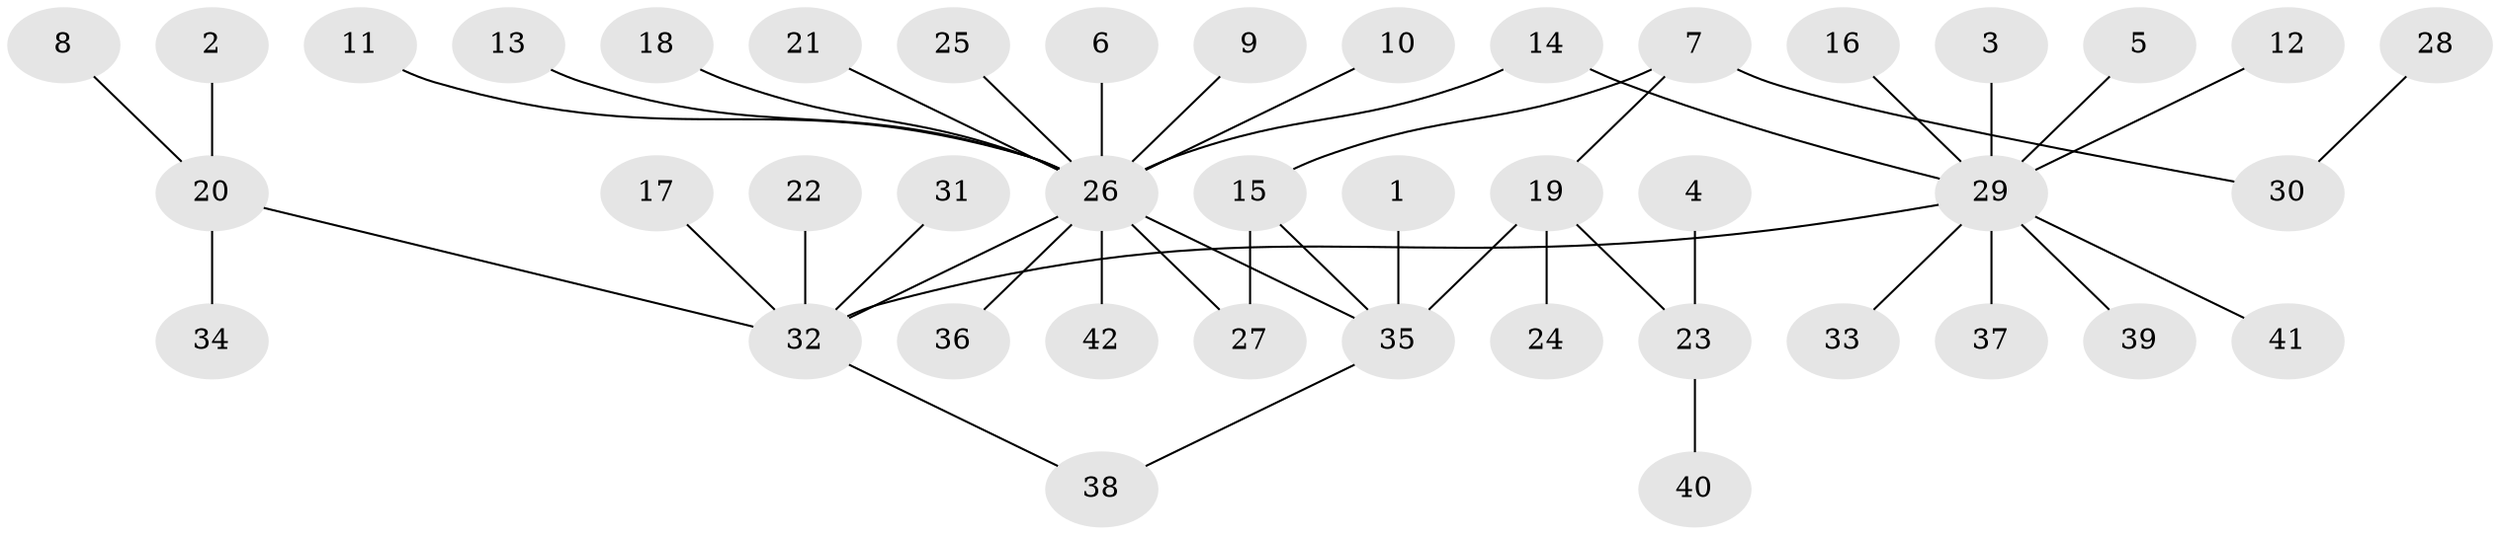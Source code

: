 // original degree distribution, {8: 0.009523809523809525, 2: 0.20952380952380953, 17: 0.009523809523809525, 5: 0.0380952380952381, 10: 0.009523809523809525, 1: 0.6, 13: 0.009523809523809525, 3: 0.08571428571428572, 6: 0.01904761904761905, 4: 0.009523809523809525}
// Generated by graph-tools (version 1.1) at 2025/36/03/04/25 23:36:40]
// undirected, 42 vertices, 45 edges
graph export_dot {
  node [color=gray90,style=filled];
  1;
  2;
  3;
  4;
  5;
  6;
  7;
  8;
  9;
  10;
  11;
  12;
  13;
  14;
  15;
  16;
  17;
  18;
  19;
  20;
  21;
  22;
  23;
  24;
  25;
  26;
  27;
  28;
  29;
  30;
  31;
  32;
  33;
  34;
  35;
  36;
  37;
  38;
  39;
  40;
  41;
  42;
  1 -- 35 [weight=1.0];
  2 -- 20 [weight=1.0];
  3 -- 29 [weight=1.0];
  4 -- 23 [weight=1.0];
  5 -- 29 [weight=1.0];
  6 -- 26 [weight=1.0];
  7 -- 15 [weight=1.0];
  7 -- 19 [weight=1.0];
  7 -- 30 [weight=1.0];
  8 -- 20 [weight=1.0];
  9 -- 26 [weight=1.0];
  10 -- 26 [weight=1.0];
  11 -- 26 [weight=1.0];
  12 -- 29 [weight=1.0];
  13 -- 26 [weight=1.0];
  14 -- 26 [weight=2.0];
  14 -- 29 [weight=1.0];
  15 -- 27 [weight=1.0];
  15 -- 35 [weight=1.0];
  16 -- 29 [weight=1.0];
  17 -- 32 [weight=1.0];
  18 -- 26 [weight=1.0];
  19 -- 23 [weight=1.0];
  19 -- 24 [weight=1.0];
  19 -- 35 [weight=1.0];
  20 -- 32 [weight=1.0];
  20 -- 34 [weight=1.0];
  21 -- 26 [weight=1.0];
  22 -- 32 [weight=1.0];
  23 -- 40 [weight=1.0];
  25 -- 26 [weight=1.0];
  26 -- 27 [weight=1.0];
  26 -- 32 [weight=1.0];
  26 -- 35 [weight=1.0];
  26 -- 36 [weight=1.0];
  26 -- 42 [weight=1.0];
  28 -- 30 [weight=1.0];
  29 -- 32 [weight=1.0];
  29 -- 33 [weight=1.0];
  29 -- 37 [weight=1.0];
  29 -- 39 [weight=1.0];
  29 -- 41 [weight=1.0];
  31 -- 32 [weight=1.0];
  32 -- 38 [weight=1.0];
  35 -- 38 [weight=1.0];
}
